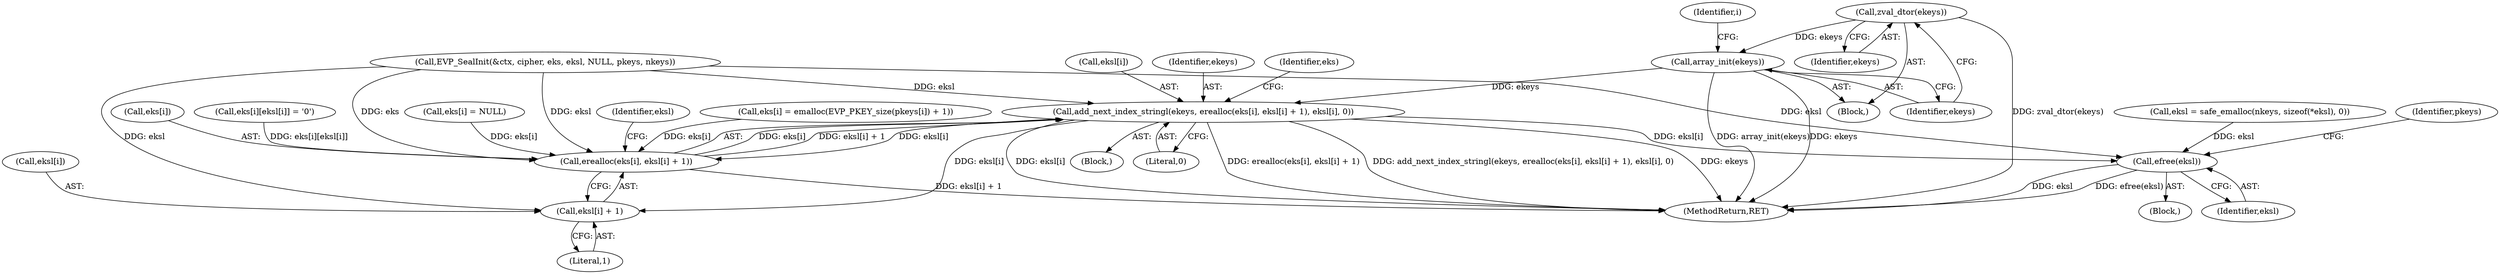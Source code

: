 digraph "0_php_89637c6b41b510c20d262c17483f582f115c66d6@pointer" {
"1000387" [label="(Call,zval_dtor(ekeys))"];
"1000389" [label="(Call,array_init(ekeys))"];
"1000410" [label="(Call,add_next_index_stringl(ekeys, erealloc(eks[i], eksl[i] + 1), eksl[i], 0))"];
"1000412" [label="(Call,erealloc(eks[i], eksl[i] + 1))"];
"1000416" [label="(Call,eksl[i] + 1)"];
"1000501" [label="(Call,efree(eksl))"];
"1000400" [label="(Block,)"];
"1000425" [label="(Call,eks[i] = NULL)"];
"1000314" [label="(Call,EVP_SealInit(&ctx, cipher, eks, eksl, NULL, pkeys, nkeys))"];
"1000416" [label="(Call,eksl[i] + 1)"];
"1000411" [label="(Identifier,ekeys)"];
"1000427" [label="(Identifier,eks)"];
"1000422" [label="(Identifier,eksl)"];
"1000424" [label="(Literal,0)"];
"1000410" [label="(Call,add_next_index_stringl(ekeys, erealloc(eks[i], eksl[i] + 1), eksl[i], 0))"];
"1000420" [label="(Literal,1)"];
"1000255" [label="(Call,eks[i] = emalloc(EVP_PKEY_size(pkeys[i]) + 1))"];
"1000413" [label="(Call,eks[i])"];
"1000507" [label="(MethodReturn,RET)"];
"1000390" [label="(Identifier,ekeys)"];
"1000502" [label="(Identifier,eksl)"];
"1000504" [label="(Identifier,pkeys)"];
"1000401" [label="(Call,eks[i][eksl[i]] = '\0')"];
"1000359" [label="(Block,)"];
"1000393" [label="(Identifier,i)"];
"1000389" [label="(Call,array_init(ekeys))"];
"1000387" [label="(Call,zval_dtor(ekeys))"];
"1000421" [label="(Call,eksl[i])"];
"1000501" [label="(Call,efree(eksl))"];
"1000412" [label="(Call,erealloc(eks[i], eksl[i] + 1))"];
"1000107" [label="(Block,)"];
"1000388" [label="(Identifier,ekeys)"];
"1000188" [label="(Call,eksl = safe_emalloc(nkeys, sizeof(*eksl), 0))"];
"1000417" [label="(Call,eksl[i])"];
"1000387" -> "1000359"  [label="AST: "];
"1000387" -> "1000388"  [label="CFG: "];
"1000388" -> "1000387"  [label="AST: "];
"1000390" -> "1000387"  [label="CFG: "];
"1000387" -> "1000507"  [label="DDG: zval_dtor(ekeys)"];
"1000387" -> "1000389"  [label="DDG: ekeys"];
"1000389" -> "1000359"  [label="AST: "];
"1000389" -> "1000390"  [label="CFG: "];
"1000390" -> "1000389"  [label="AST: "];
"1000393" -> "1000389"  [label="CFG: "];
"1000389" -> "1000507"  [label="DDG: array_init(ekeys)"];
"1000389" -> "1000507"  [label="DDG: ekeys"];
"1000389" -> "1000410"  [label="DDG: ekeys"];
"1000410" -> "1000400"  [label="AST: "];
"1000410" -> "1000424"  [label="CFG: "];
"1000411" -> "1000410"  [label="AST: "];
"1000412" -> "1000410"  [label="AST: "];
"1000421" -> "1000410"  [label="AST: "];
"1000424" -> "1000410"  [label="AST: "];
"1000427" -> "1000410"  [label="CFG: "];
"1000410" -> "1000507"  [label="DDG: ekeys"];
"1000410" -> "1000507"  [label="DDG: erealloc(eks[i], eksl[i] + 1)"];
"1000410" -> "1000507"  [label="DDG: add_next_index_stringl(ekeys, erealloc(eks[i], eksl[i] + 1), eksl[i], 0)"];
"1000410" -> "1000507"  [label="DDG: eksl[i]"];
"1000412" -> "1000410"  [label="DDG: eks[i]"];
"1000412" -> "1000410"  [label="DDG: eksl[i] + 1"];
"1000410" -> "1000412"  [label="DDG: eksl[i]"];
"1000410" -> "1000416"  [label="DDG: eksl[i]"];
"1000314" -> "1000410"  [label="DDG: eksl"];
"1000410" -> "1000501"  [label="DDG: eksl[i]"];
"1000412" -> "1000416"  [label="CFG: "];
"1000413" -> "1000412"  [label="AST: "];
"1000416" -> "1000412"  [label="AST: "];
"1000422" -> "1000412"  [label="CFG: "];
"1000412" -> "1000507"  [label="DDG: eksl[i] + 1"];
"1000314" -> "1000412"  [label="DDG: eks"];
"1000314" -> "1000412"  [label="DDG: eksl"];
"1000401" -> "1000412"  [label="DDG: eks[i][eksl[i]]"];
"1000425" -> "1000412"  [label="DDG: eks[i]"];
"1000255" -> "1000412"  [label="DDG: eks[i]"];
"1000416" -> "1000420"  [label="CFG: "];
"1000417" -> "1000416"  [label="AST: "];
"1000420" -> "1000416"  [label="AST: "];
"1000314" -> "1000416"  [label="DDG: eksl"];
"1000501" -> "1000107"  [label="AST: "];
"1000501" -> "1000502"  [label="CFG: "];
"1000502" -> "1000501"  [label="AST: "];
"1000504" -> "1000501"  [label="CFG: "];
"1000501" -> "1000507"  [label="DDG: eksl"];
"1000501" -> "1000507"  [label="DDG: efree(eksl)"];
"1000314" -> "1000501"  [label="DDG: eksl"];
"1000188" -> "1000501"  [label="DDG: eksl"];
}
